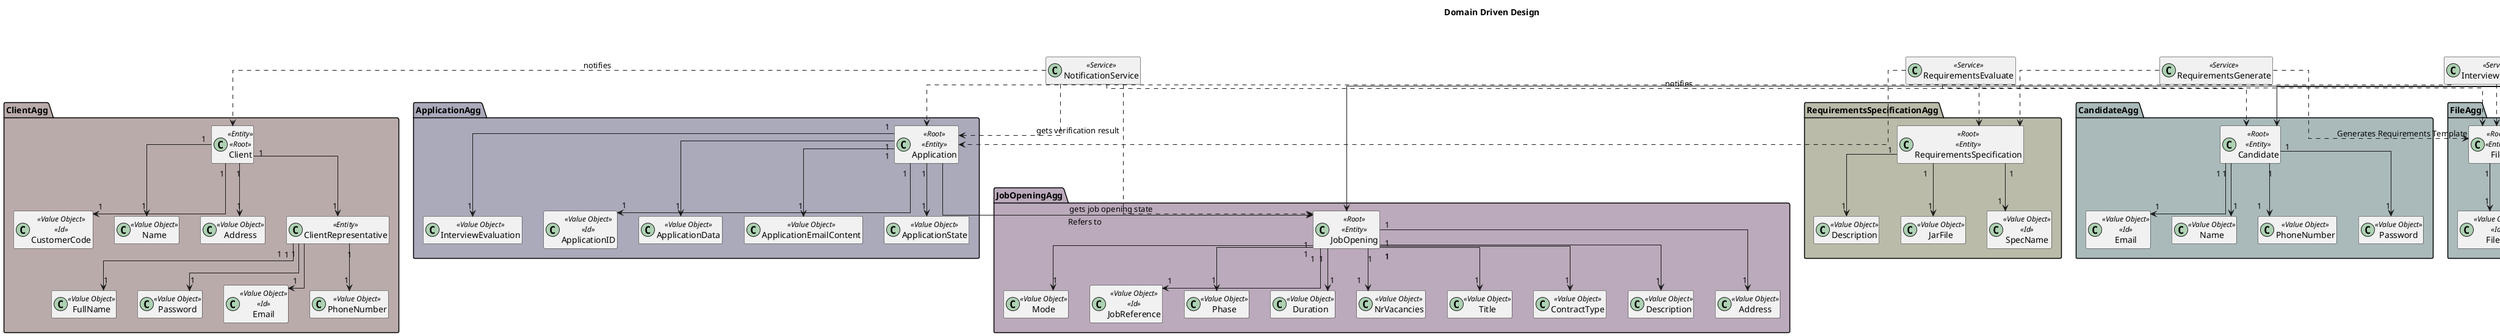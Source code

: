 @startuml
'https://plantuml.com/class-diagram

hide field
hide methods

title Domain Driven Design
skinparam linetype ortho

package InterviewModelAgg #bababa {
    class InterviewModel<<Root>><<Entity>>
    class JarFile<<Value Object>>
    class SpecName<<Value Object>><<Id>>
    class Description<<Value Object>>

    InterviewModel-->"1"JarFile
    InterviewModel-->"1"SpecName
    InterviewModel-->"1"Description
}

package ClientAgg #baabab {
    class Client<<Entity>><<Root>>
    class CustomerCode<<Value Object>><<Id>>
    class Name<<Value Object>>
    class Address<<Value Object>>
    class ClientRepresentative<<Entity>>

    class Email<<Value Object>><<Id>>
    class PhoneNumber<<Value Object>>
    class FullName<<Value Object>>
    class Password<<Value Object>>

    Client "1" --> "1" CustomerCode
    Client "1" --> "1" Name
    Client "1" --> "1" Address
    Client "1" --> "1" ClientRepresentative

    ClientRepresentative "1" --> "1" Email
    ClientRepresentative "1" --> "1" PhoneNumber
    ClientRepresentative "1" --> "1" FullName
    ClientRepresentative "1" --> "1" Password
}

package JobOpeningAgg #bbaabb {
    class JobOpening<<Root>><<Entity>>
    class JobReference<<Value Object>><<Id>>
    class Phase<<Value Object>>
    class Duration<<Value Object>>
    class NrVacancies<<Value Object>>
    class Title<<Value Object>>
    class ContractType<<Value Object>>
    class Description<<Value Object>>
    class Address<<Value Object>>
    class Mode<<Value Object>>

    JobOpening "1" --> "1" JobReference
    JobOpening "1" --> "1" Phase
    JobOpening "1" --> "1" Duration
    JobOpening "1" --> "1" NrVacancies
    JobOpening "1" --> "1" Title
    JobOpening "1" --> "1" ContractType
    JobOpening "1" --> "1" Description
    JobOpening "1" --> "1" Address
    JobOpening "1" --> "1" Mode
}

package RequirementsSpecificationAgg #bbbbaa {
    class RequirementsSpecification<<Root>><<Entity>>
    class JarFile<<Value Object>>
    class SpecName<<Value Object>><<Id>>
    class Description<<Value Object>>

    RequirementsSpecification "1" --> "1" JarFile
    RequirementsSpecification "1" --> "1" SpecName
    RequirementsSpecification "1" --> "1" Description
}

package CandidateAgg #aababb {
    class Candidate<<Root>><<Entity>>
    class Email<<Value Object>><<Id>>
    class Name<<Value Object>>
    class PhoneNumber<<Value Object>>
    class Password<<Value Object>>

    Candidate "1" --> "1" Email
    Candidate "1" --> "1" Name
    Candidate "1" --> "1" PhoneNumber
    Candidate "1" --> "1" Password
}

package ApplicationAgg #aaaabb {
    class Application<<Root>><<Entity>>
    class ApplicationID<<Value Object>><<Id>>
    class ApplicationData<<Value Object>>
    class ApplicationEmailContent<<Value Object>>
    class ApplicationState<<Value Object>>
    class InterviewEvaluation<<Value Object>>

    Application "1" --> "1" ApplicationID
    Application "1" --> "1" ApplicationState
    Application "1" --> "1" ApplicationData
    Application "1" --> "1" ApplicationEmailContent
    Application "1" --> "1" InterviewEvaluation
    Application --> JobOpening : Refers to
}

package RankingAgg #abbabb {
    class Rank<<Root>><<Entity>>
    class RankID<<Value Object>><<Id>>

    Rank "1" --> "1" RankID
    Rank --> JobOpening
    Rank --> Candidate
}

package FileAgg #abbaba {
    class File<<Root>><<Entity>>
    class FileID<<Value Object>><<Id>>
    class Filepath<<Value Object>>

    File "1" --> "1" FileID
    File "1" --> "1" Filepath
}

class RequirementsGenerate<<Service>>
RequirementsGenerate ..> RequirementsSpecification
RequirementsGenerate ..> File : Generates Requirements Template

class InterviewGenerate<<Service>>
InterviewGenerate ..> InterviewModel
InterviewGenerate ..> File : Generates Interview Template

class InterviewEvaluate<<Service>>
InterviewEvaluate ..> File
InterviewEvaluate ..> Application
InterviewEvaluate ..> InterviewModel

class RequirementsEvaluate<<Service>>
RequirementsEvaluate ..> File
RequirementsEvaluate ..> Application
RequirementsEvaluate ..> RequirementsSpecification

class NotificationService<<Service>>
NotificationService ..> Candidate : notifies
NotificationService ..> Client : notifies
NotificationService ..> Application : gets verification result
NotificationService ..> JobOpening : gets job opening state

@enduml
